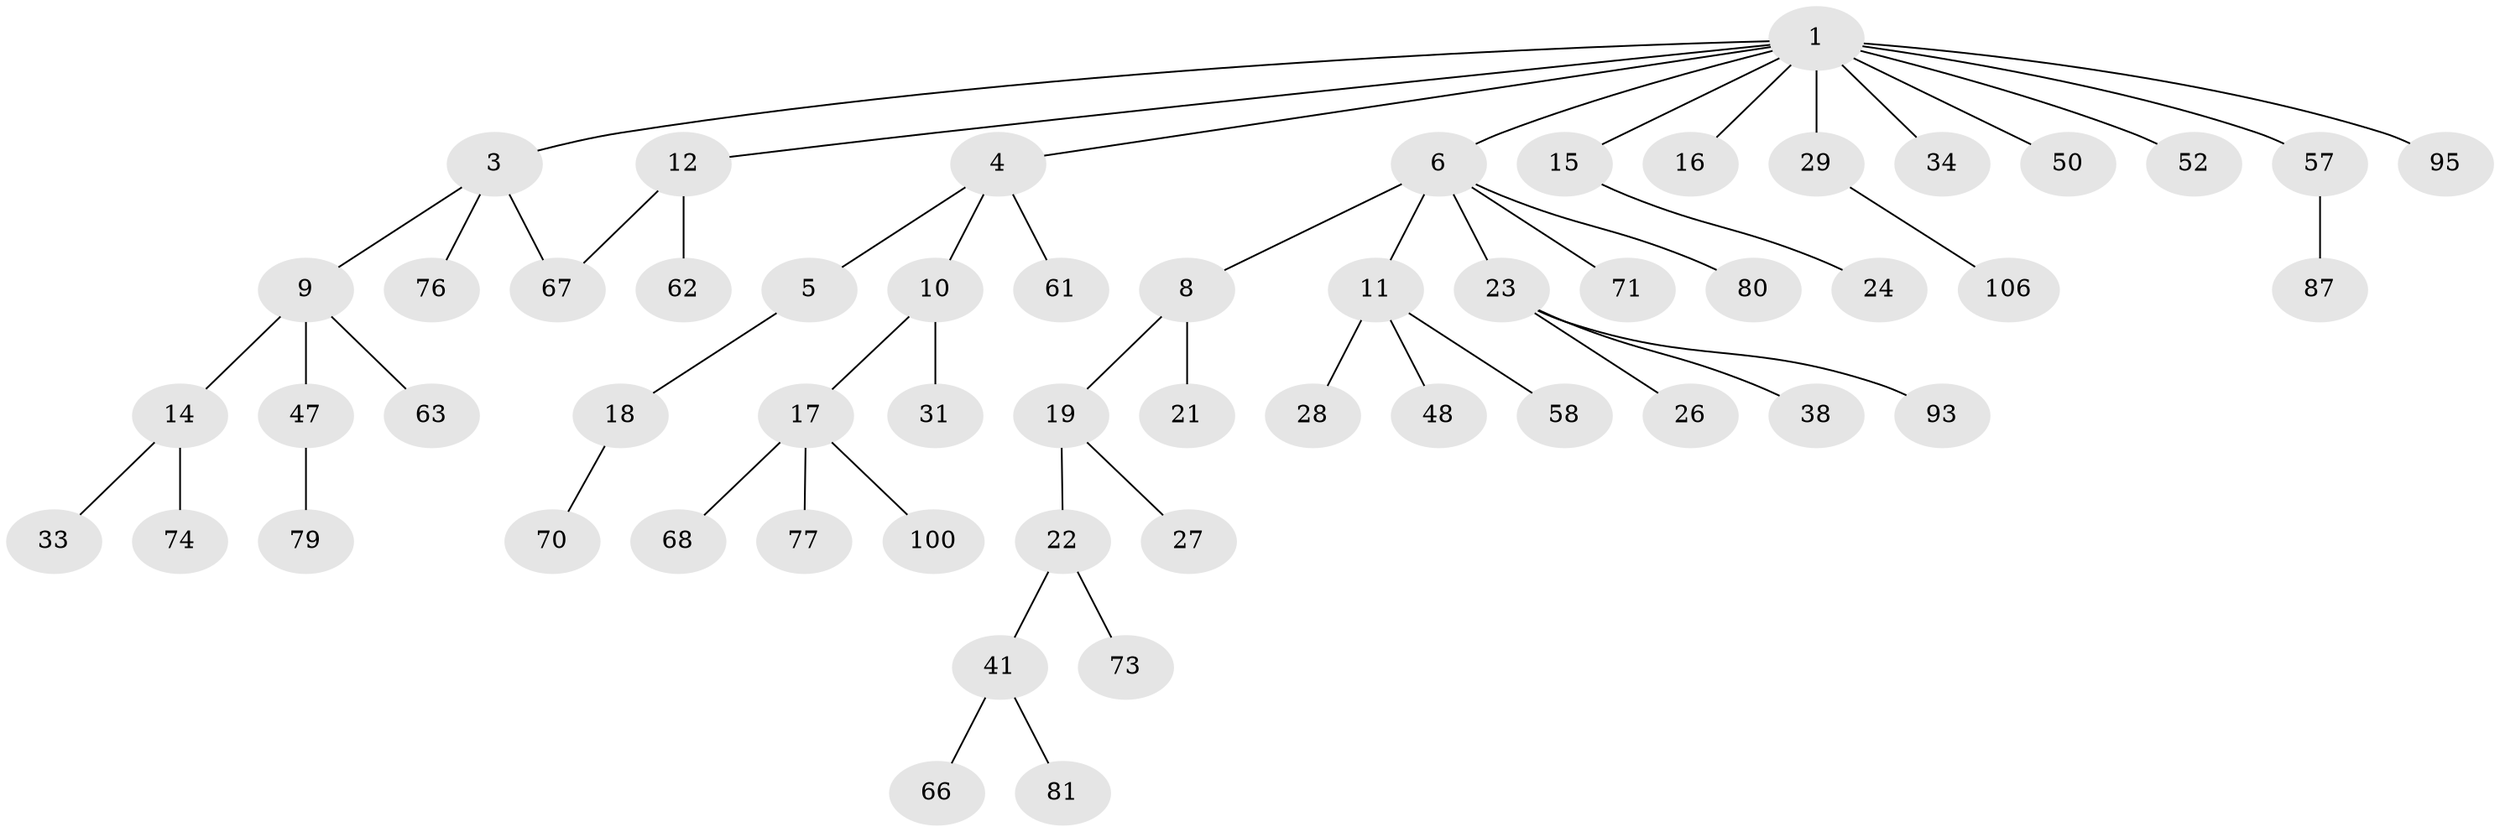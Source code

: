 // original degree distribution, {7: 0.009009009009009009, 8: 0.009009009009009009, 4: 0.04504504504504504, 3: 0.14414414414414414, 6: 0.018018018018018018, 5: 0.02702702702702703, 2: 0.27927927927927926, 1: 0.46846846846846846}
// Generated by graph-tools (version 1.1) at 2025/13/03/09/25 04:13:16]
// undirected, 55 vertices, 55 edges
graph export_dot {
graph [start="1"]
  node [color=gray90,style=filled];
  1 [super="+2"];
  3 [super="+7+20+13"];
  4;
  5 [super="+46"];
  6 [super="+44"];
  8 [super="+54+110+109"];
  9;
  10;
  11 [super="+69"];
  12 [super="+53"];
  14;
  15;
  16 [super="+39+78"];
  17 [super="+30+90"];
  18;
  19;
  21;
  22 [super="+75+40"];
  23;
  24 [super="+96"];
  26 [super="+36"];
  27 [super="+88"];
  28 [super="+32"];
  29 [super="+51+85"];
  31 [super="+37"];
  33 [super="+59"];
  34;
  38 [super="+56+42"];
  41 [super="+45+49"];
  47 [super="+60+65"];
  48;
  50;
  52;
  57;
  58;
  61;
  62 [super="+83"];
  63 [super="+105"];
  66;
  67;
  68;
  70 [super="+108"];
  71;
  73 [super="+97"];
  74;
  76;
  77;
  79;
  80;
  81;
  87;
  93;
  95;
  100;
  106;
  1 -- 15;
  1 -- 16;
  1 -- 29 [weight=2];
  1 -- 34;
  1 -- 52;
  1 -- 95;
  1 -- 3;
  1 -- 4;
  1 -- 6;
  1 -- 12;
  1 -- 50;
  1 -- 57;
  3 -- 9;
  3 -- 67;
  3 -- 76;
  4 -- 5;
  4 -- 10;
  4 -- 61;
  5 -- 18;
  6 -- 8;
  6 -- 11;
  6 -- 23;
  6 -- 71;
  6 -- 80;
  8 -- 19;
  8 -- 21;
  9 -- 14;
  9 -- 47;
  9 -- 63;
  10 -- 17;
  10 -- 31;
  11 -- 28;
  11 -- 48;
  11 -- 58;
  12 -- 67;
  12 -- 62;
  14 -- 33;
  14 -- 74;
  15 -- 24;
  17 -- 100;
  17 -- 77;
  17 -- 68;
  18 -- 70;
  19 -- 22;
  19 -- 27;
  22 -- 41;
  22 -- 73;
  23 -- 26;
  23 -- 38;
  23 -- 93;
  29 -- 106;
  41 -- 81;
  41 -- 66;
  47 -- 79;
  57 -- 87;
}
